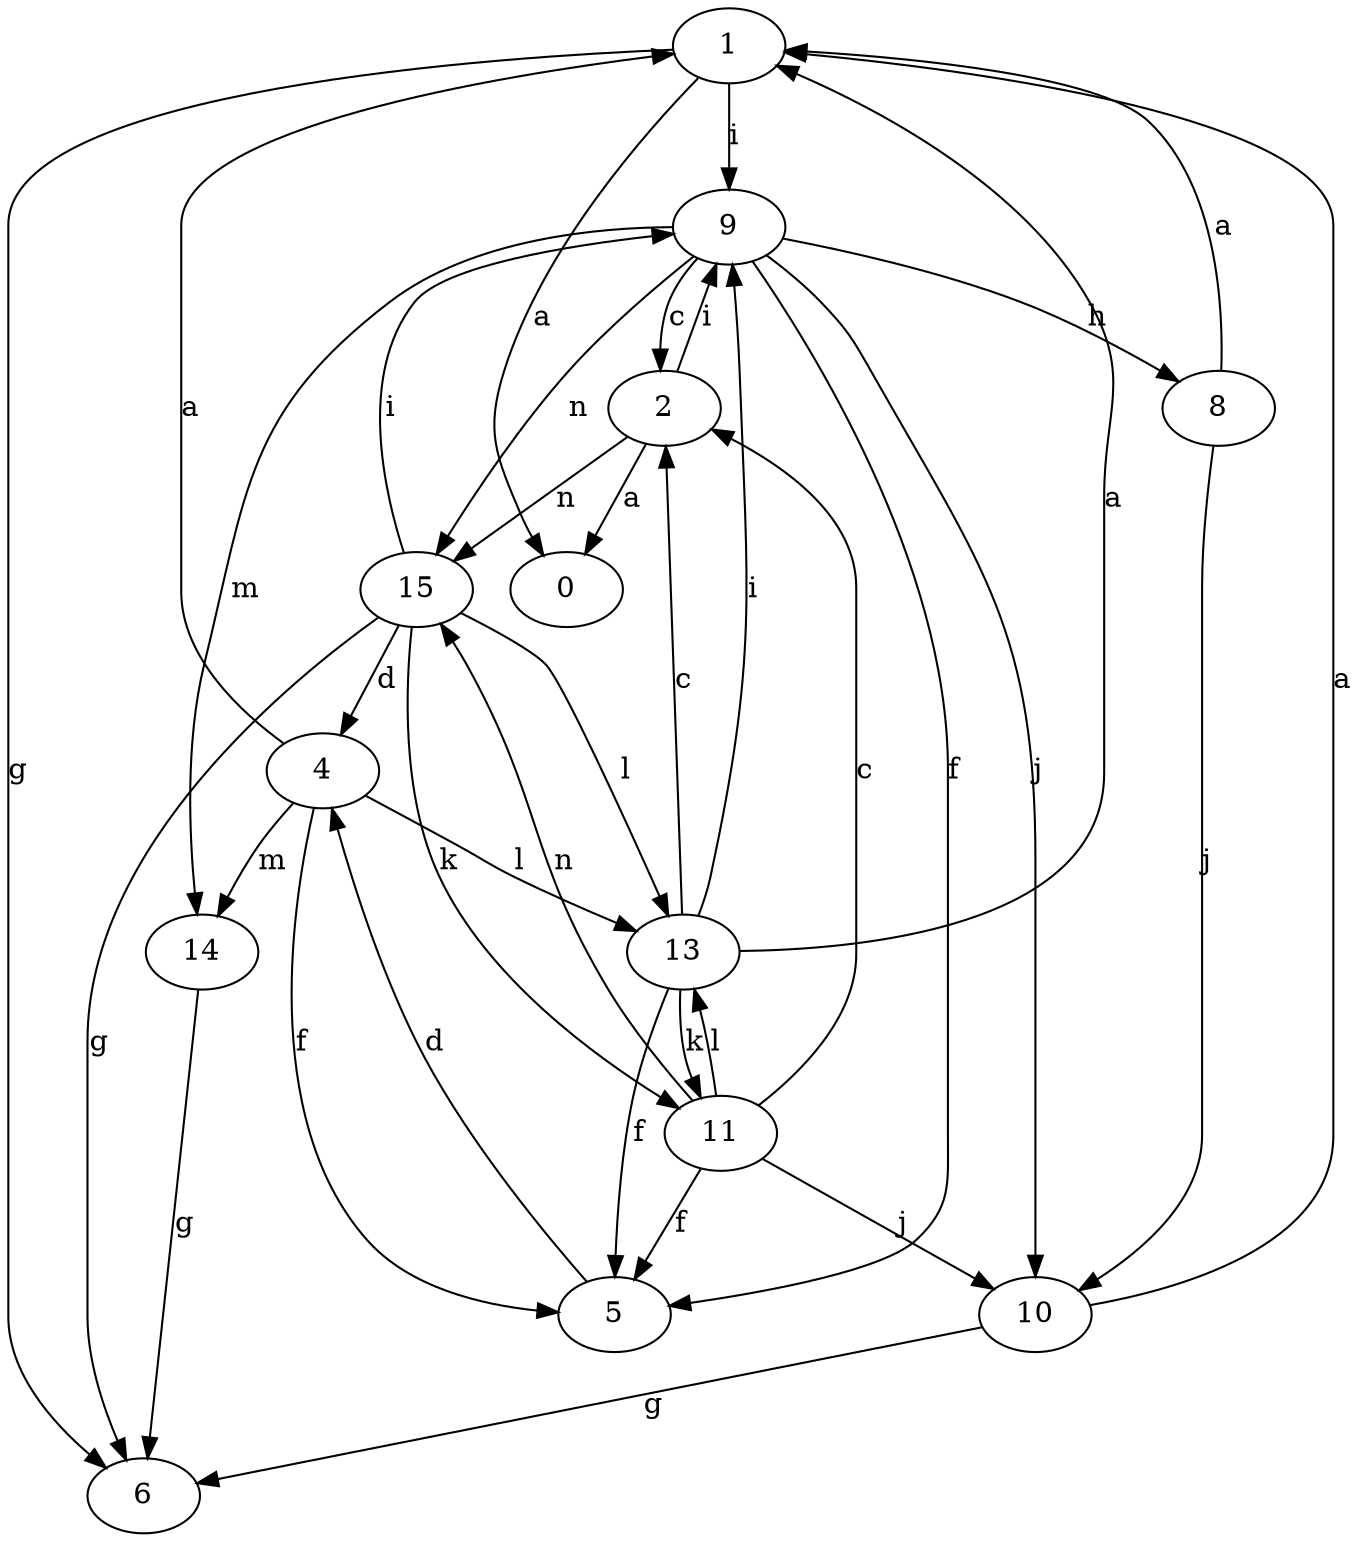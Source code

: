 strict digraph  {
0;
1;
2;
4;
5;
6;
8;
9;
10;
11;
13;
14;
15;
1 -> 0  [label=a];
1 -> 6  [label=g];
1 -> 9  [label=i];
2 -> 0  [label=a];
2 -> 9  [label=i];
2 -> 15  [label=n];
4 -> 1  [label=a];
4 -> 5  [label=f];
4 -> 13  [label=l];
4 -> 14  [label=m];
5 -> 4  [label=d];
8 -> 1  [label=a];
8 -> 10  [label=j];
9 -> 2  [label=c];
9 -> 5  [label=f];
9 -> 8  [label=h];
9 -> 10  [label=j];
9 -> 14  [label=m];
9 -> 15  [label=n];
10 -> 1  [label=a];
10 -> 6  [label=g];
11 -> 2  [label=c];
11 -> 5  [label=f];
11 -> 10  [label=j];
11 -> 13  [label=l];
11 -> 15  [label=n];
13 -> 1  [label=a];
13 -> 2  [label=c];
13 -> 5  [label=f];
13 -> 9  [label=i];
13 -> 11  [label=k];
14 -> 6  [label=g];
15 -> 4  [label=d];
15 -> 6  [label=g];
15 -> 9  [label=i];
15 -> 11  [label=k];
15 -> 13  [label=l];
}
